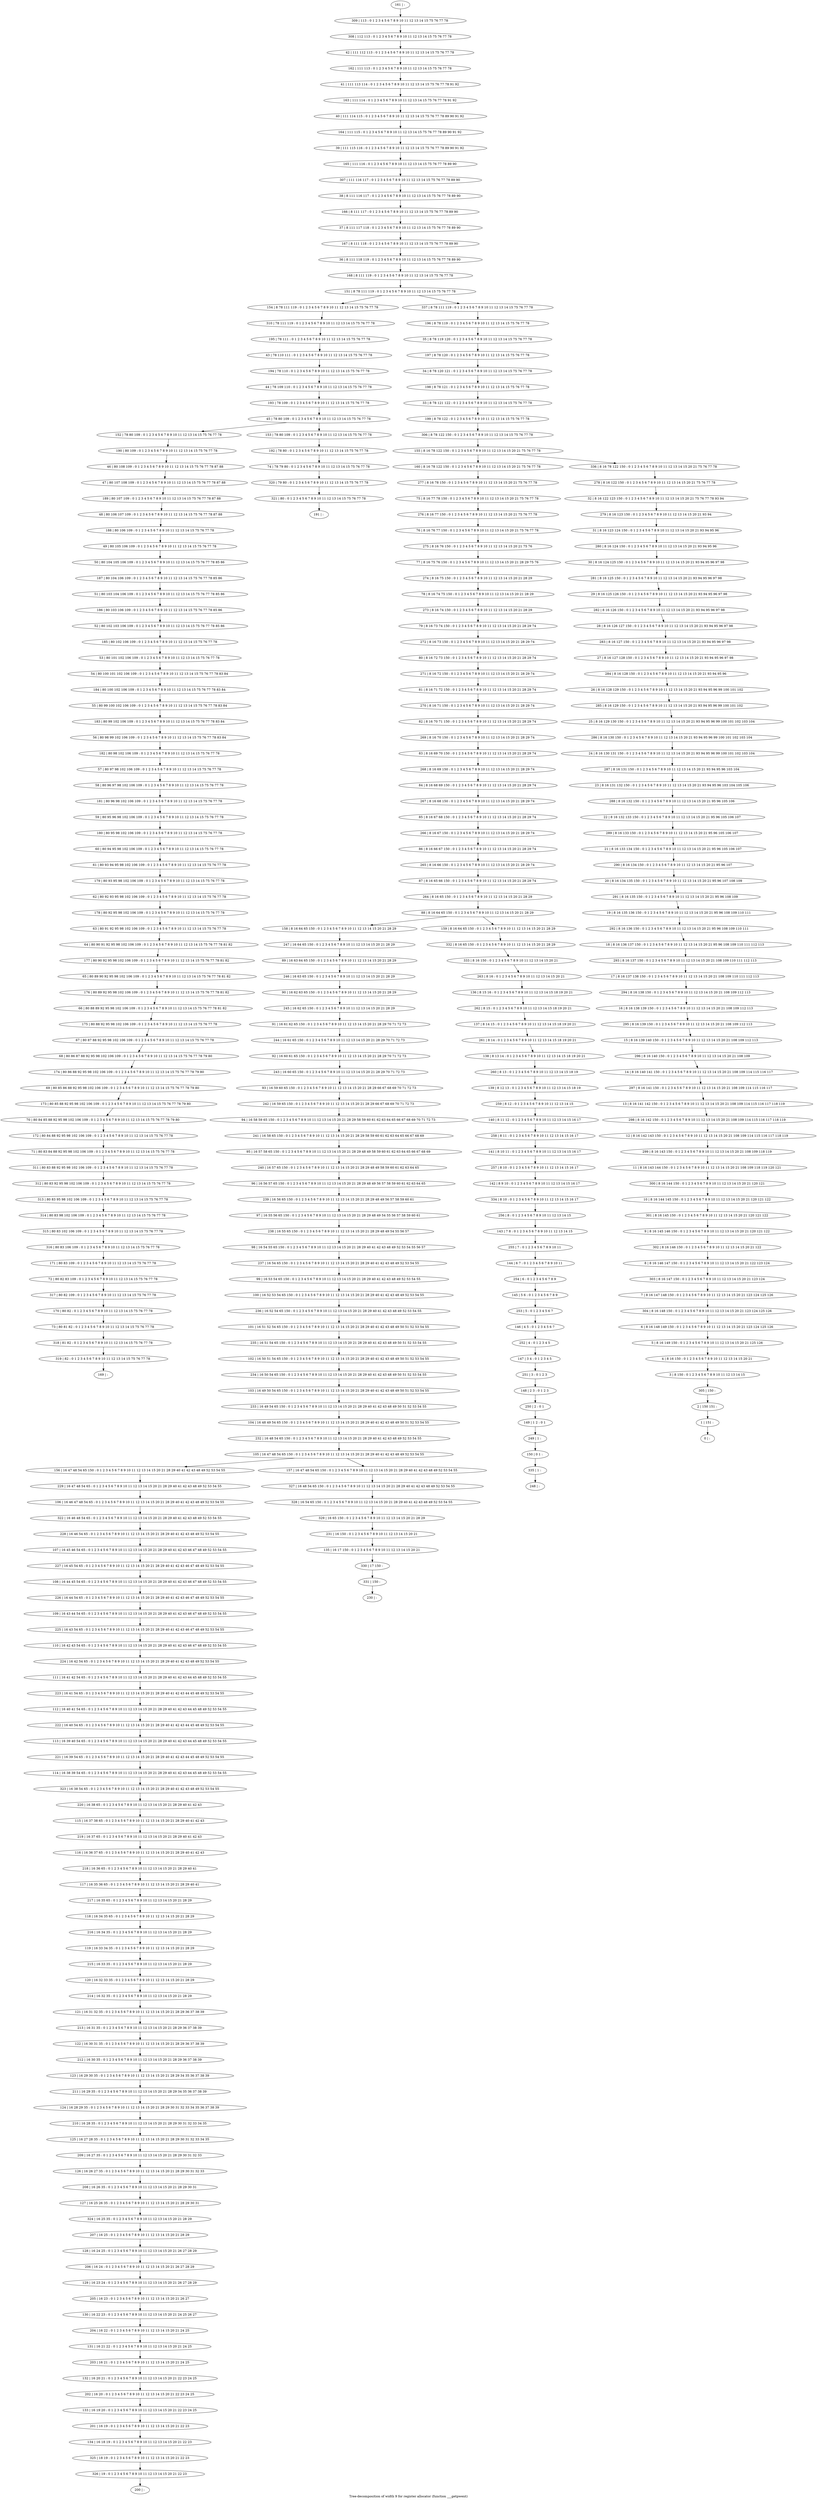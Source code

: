 digraph G {
graph [label="Tree-decomposition of width 9 for register allocator (function ___getpwent)"]
0[label="0 | : "];
1[label="1 | 151 : "];
2[label="2 | 150 151 : "];
3[label="3 | 8 150 : 0 1 2 3 4 5 6 7 8 9 10 11 12 13 14 15 "];
4[label="4 | 8 16 150 : 0 1 2 3 4 5 6 7 8 9 10 11 12 13 14 15 20 21 "];
5[label="5 | 8 16 149 150 : 0 1 2 3 4 5 6 7 8 9 10 11 12 13 14 15 20 21 125 126 "];
6[label="6 | 8 16 148 149 150 : 0 1 2 3 4 5 6 7 8 9 10 11 12 13 14 15 20 21 123 124 125 126 "];
7[label="7 | 8 16 147 148 150 : 0 1 2 3 4 5 6 7 8 9 10 11 12 13 14 15 20 21 123 124 125 126 "];
8[label="8 | 8 16 146 147 150 : 0 1 2 3 4 5 6 7 8 9 10 11 12 13 14 15 20 21 122 123 124 "];
9[label="9 | 8 16 145 146 150 : 0 1 2 3 4 5 6 7 8 9 10 11 12 13 14 15 20 21 120 121 122 "];
10[label="10 | 8 16 144 145 150 : 0 1 2 3 4 5 6 7 8 9 10 11 12 13 14 15 20 21 120 121 122 "];
11[label="11 | 8 16 143 144 150 : 0 1 2 3 4 5 6 7 8 9 10 11 12 13 14 15 20 21 108 109 118 119 120 121 "];
12[label="12 | 8 16 142 143 150 : 0 1 2 3 4 5 6 7 8 9 10 11 12 13 14 15 20 21 108 109 114 115 116 117 118 119 "];
13[label="13 | 8 16 141 142 150 : 0 1 2 3 4 5 6 7 8 9 10 11 12 13 14 15 20 21 108 109 114 115 116 117 118 119 "];
14[label="14 | 8 16 140 141 150 : 0 1 2 3 4 5 6 7 8 9 10 11 12 13 14 15 20 21 108 109 114 115 116 117 "];
15[label="15 | 8 16 139 140 150 : 0 1 2 3 4 5 6 7 8 9 10 11 12 13 14 15 20 21 108 109 112 113 "];
16[label="16 | 8 16 138 139 150 : 0 1 2 3 4 5 6 7 8 9 10 11 12 13 14 15 20 21 108 109 112 113 "];
17[label="17 | 8 16 137 138 150 : 0 1 2 3 4 5 6 7 8 9 10 11 12 13 14 15 20 21 108 109 110 111 112 113 "];
18[label="18 | 8 16 136 137 150 : 0 1 2 3 4 5 6 7 8 9 10 11 12 13 14 15 20 21 95 96 108 109 110 111 112 113 "];
19[label="19 | 8 16 135 136 150 : 0 1 2 3 4 5 6 7 8 9 10 11 12 13 14 15 20 21 95 96 108 109 110 111 "];
20[label="20 | 8 16 134 135 150 : 0 1 2 3 4 5 6 7 8 9 10 11 12 13 14 15 20 21 95 96 107 108 109 "];
21[label="21 | 8 16 133 134 150 : 0 1 2 3 4 5 6 7 8 9 10 11 12 13 14 15 20 21 95 96 105 106 107 "];
22[label="22 | 8 16 132 133 150 : 0 1 2 3 4 5 6 7 8 9 10 11 12 13 14 15 20 21 95 96 105 106 107 "];
23[label="23 | 8 16 131 132 150 : 0 1 2 3 4 5 6 7 8 9 10 11 12 13 14 15 20 21 93 94 95 96 103 104 105 106 "];
24[label="24 | 8 16 130 131 150 : 0 1 2 3 4 5 6 7 8 9 10 11 12 13 14 15 20 21 93 94 95 96 99 100 101 102 103 104 "];
25[label="25 | 8 16 129 130 150 : 0 1 2 3 4 5 6 7 8 9 10 11 12 13 14 15 20 21 93 94 95 96 99 100 101 102 103 104 "];
26[label="26 | 8 16 128 129 150 : 0 1 2 3 4 5 6 7 8 9 10 11 12 13 14 15 20 21 93 94 95 96 99 100 101 102 "];
27[label="27 | 8 16 127 128 150 : 0 1 2 3 4 5 6 7 8 9 10 11 12 13 14 15 20 21 93 94 95 96 97 98 "];
28[label="28 | 8 16 126 127 150 : 0 1 2 3 4 5 6 7 8 9 10 11 12 13 14 15 20 21 93 94 95 96 97 98 "];
29[label="29 | 8 16 125 126 150 : 0 1 2 3 4 5 6 7 8 9 10 11 12 13 14 15 20 21 93 94 95 96 97 98 "];
30[label="30 | 8 16 124 125 150 : 0 1 2 3 4 5 6 7 8 9 10 11 12 13 14 15 20 21 93 94 95 96 97 98 "];
31[label="31 | 8 16 123 124 150 : 0 1 2 3 4 5 6 7 8 9 10 11 12 13 14 15 20 21 93 94 95 96 "];
32[label="32 | 8 16 122 123 150 : 0 1 2 3 4 5 6 7 8 9 10 11 12 13 14 15 20 21 75 76 77 78 93 94 "];
33[label="33 | 8 78 121 122 : 0 1 2 3 4 5 6 7 8 9 10 11 12 13 14 15 75 76 77 78 "];
34[label="34 | 8 78 120 121 : 0 1 2 3 4 5 6 7 8 9 10 11 12 13 14 15 75 76 77 78 "];
35[label="35 | 8 78 119 120 : 0 1 2 3 4 5 6 7 8 9 10 11 12 13 14 15 75 76 77 78 "];
36[label="36 | 8 111 118 119 : 0 1 2 3 4 5 6 7 8 9 10 11 12 13 14 15 75 76 77 78 89 90 "];
37[label="37 | 8 111 117 118 : 0 1 2 3 4 5 6 7 8 9 10 11 12 13 14 15 75 76 77 78 89 90 "];
38[label="38 | 8 111 116 117 : 0 1 2 3 4 5 6 7 8 9 10 11 12 13 14 15 75 76 77 78 89 90 "];
39[label="39 | 111 115 116 : 0 1 2 3 4 5 6 7 8 9 10 11 12 13 14 15 75 76 77 78 89 90 91 92 "];
40[label="40 | 111 114 115 : 0 1 2 3 4 5 6 7 8 9 10 11 12 13 14 15 75 76 77 78 89 90 91 92 "];
41[label="41 | 111 113 114 : 0 1 2 3 4 5 6 7 8 9 10 11 12 13 14 15 75 76 77 78 91 92 "];
42[label="42 | 111 112 113 : 0 1 2 3 4 5 6 7 8 9 10 11 12 13 14 15 75 76 77 78 "];
43[label="43 | 78 110 111 : 0 1 2 3 4 5 6 7 8 9 10 11 12 13 14 15 75 76 77 78 "];
44[label="44 | 78 109 110 : 0 1 2 3 4 5 6 7 8 9 10 11 12 13 14 15 75 76 77 78 "];
45[label="45 | 78 80 109 : 0 1 2 3 4 5 6 7 8 9 10 11 12 13 14 15 75 76 77 78 "];
46[label="46 | 80 108 109 : 0 1 2 3 4 5 6 7 8 9 10 11 12 13 14 15 75 76 77 78 87 88 "];
47[label="47 | 80 107 108 109 : 0 1 2 3 4 5 6 7 8 9 10 11 12 13 14 15 75 76 77 78 87 88 "];
48[label="48 | 80 106 107 109 : 0 1 2 3 4 5 6 7 8 9 10 11 12 13 14 15 75 76 77 78 87 88 "];
49[label="49 | 80 105 106 109 : 0 1 2 3 4 5 6 7 8 9 10 11 12 13 14 15 75 76 77 78 "];
50[label="50 | 80 104 105 106 109 : 0 1 2 3 4 5 6 7 8 9 10 11 12 13 14 15 75 76 77 78 85 86 "];
51[label="51 | 80 103 104 106 109 : 0 1 2 3 4 5 6 7 8 9 10 11 12 13 14 15 75 76 77 78 85 86 "];
52[label="52 | 80 102 103 106 109 : 0 1 2 3 4 5 6 7 8 9 10 11 12 13 14 15 75 76 77 78 85 86 "];
53[label="53 | 80 101 102 106 109 : 0 1 2 3 4 5 6 7 8 9 10 11 12 13 14 15 75 76 77 78 "];
54[label="54 | 80 100 101 102 106 109 : 0 1 2 3 4 5 6 7 8 9 10 11 12 13 14 15 75 76 77 78 83 84 "];
55[label="55 | 80 99 100 102 106 109 : 0 1 2 3 4 5 6 7 8 9 10 11 12 13 14 15 75 76 77 78 83 84 "];
56[label="56 | 80 98 99 102 106 109 : 0 1 2 3 4 5 6 7 8 9 10 11 12 13 14 15 75 76 77 78 83 84 "];
57[label="57 | 80 97 98 102 106 109 : 0 1 2 3 4 5 6 7 8 9 10 11 12 13 14 15 75 76 77 78 "];
58[label="58 | 80 96 97 98 102 106 109 : 0 1 2 3 4 5 6 7 8 9 10 11 12 13 14 15 75 76 77 78 "];
59[label="59 | 80 95 96 98 102 106 109 : 0 1 2 3 4 5 6 7 8 9 10 11 12 13 14 15 75 76 77 78 "];
60[label="60 | 80 94 95 98 102 106 109 : 0 1 2 3 4 5 6 7 8 9 10 11 12 13 14 15 75 76 77 78 "];
61[label="61 | 80 93 94 95 98 102 106 109 : 0 1 2 3 4 5 6 7 8 9 10 11 12 13 14 15 75 76 77 78 "];
62[label="62 | 80 92 93 95 98 102 106 109 : 0 1 2 3 4 5 6 7 8 9 10 11 12 13 14 15 75 76 77 78 "];
63[label="63 | 80 91 92 95 98 102 106 109 : 0 1 2 3 4 5 6 7 8 9 10 11 12 13 14 15 75 76 77 78 "];
64[label="64 | 80 90 91 92 95 98 102 106 109 : 0 1 2 3 4 5 6 7 8 9 10 11 12 13 14 15 75 76 77 78 81 82 "];
65[label="65 | 80 89 90 92 95 98 102 106 109 : 0 1 2 3 4 5 6 7 8 9 10 11 12 13 14 15 75 76 77 78 81 82 "];
66[label="66 | 80 88 89 92 95 98 102 106 109 : 0 1 2 3 4 5 6 7 8 9 10 11 12 13 14 15 75 76 77 78 81 82 "];
67[label="67 | 80 87 88 92 95 98 102 106 109 : 0 1 2 3 4 5 6 7 8 9 10 11 12 13 14 15 75 76 77 78 "];
68[label="68 | 80 86 87 88 92 95 98 102 106 109 : 0 1 2 3 4 5 6 7 8 9 10 11 12 13 14 15 75 76 77 78 79 80 "];
69[label="69 | 80 85 86 88 92 95 98 102 106 109 : 0 1 2 3 4 5 6 7 8 9 10 11 12 13 14 15 75 76 77 78 79 80 "];
70[label="70 | 80 84 85 88 92 95 98 102 106 109 : 0 1 2 3 4 5 6 7 8 9 10 11 12 13 14 15 75 76 77 78 79 80 "];
71[label="71 | 80 83 84 88 92 95 98 102 106 109 : 0 1 2 3 4 5 6 7 8 9 10 11 12 13 14 15 75 76 77 78 "];
72[label="72 | 80 82 83 109 : 0 1 2 3 4 5 6 7 8 9 10 11 12 13 14 15 75 76 77 78 "];
73[label="73 | 80 81 82 : 0 1 2 3 4 5 6 7 8 9 10 11 12 13 14 15 75 76 77 78 "];
74[label="74 | 78 79 80 : 0 1 2 3 4 5 6 7 8 9 10 11 12 13 14 15 75 76 77 78 "];
75[label="75 | 8 16 77 78 150 : 0 1 2 3 4 5 6 7 8 9 10 11 12 13 14 15 20 21 75 76 77 78 "];
76[label="76 | 8 16 76 77 150 : 0 1 2 3 4 5 6 7 8 9 10 11 12 13 14 15 20 21 75 76 77 78 "];
77[label="77 | 8 16 75 76 150 : 0 1 2 3 4 5 6 7 8 9 10 11 12 13 14 15 20 21 28 29 75 76 "];
78[label="78 | 8 16 74 75 150 : 0 1 2 3 4 5 6 7 8 9 10 11 12 13 14 15 20 21 28 29 "];
79[label="79 | 8 16 73 74 150 : 0 1 2 3 4 5 6 7 8 9 10 11 12 13 14 15 20 21 28 29 74 "];
80[label="80 | 8 16 72 73 150 : 0 1 2 3 4 5 6 7 8 9 10 11 12 13 14 15 20 21 28 29 74 "];
81[label="81 | 8 16 71 72 150 : 0 1 2 3 4 5 6 7 8 9 10 11 12 13 14 15 20 21 28 29 74 "];
82[label="82 | 8 16 70 71 150 : 0 1 2 3 4 5 6 7 8 9 10 11 12 13 14 15 20 21 28 29 74 "];
83[label="83 | 8 16 69 70 150 : 0 1 2 3 4 5 6 7 8 9 10 11 12 13 14 15 20 21 28 29 74 "];
84[label="84 | 8 16 68 69 150 : 0 1 2 3 4 5 6 7 8 9 10 11 12 13 14 15 20 21 28 29 74 "];
85[label="85 | 8 16 67 68 150 : 0 1 2 3 4 5 6 7 8 9 10 11 12 13 14 15 20 21 28 29 74 "];
86[label="86 | 8 16 66 67 150 : 0 1 2 3 4 5 6 7 8 9 10 11 12 13 14 15 20 21 28 29 74 "];
87[label="87 | 8 16 65 66 150 : 0 1 2 3 4 5 6 7 8 9 10 11 12 13 14 15 20 21 28 29 74 "];
88[label="88 | 8 16 64 65 150 : 0 1 2 3 4 5 6 7 8 9 10 11 12 13 14 15 20 21 28 29 "];
89[label="89 | 16 63 64 65 150 : 0 1 2 3 4 5 6 7 8 9 10 11 12 13 14 15 20 21 28 29 "];
90[label="90 | 16 62 63 65 150 : 0 1 2 3 4 5 6 7 8 9 10 11 12 13 14 15 20 21 28 29 "];
91[label="91 | 16 61 62 65 150 : 0 1 2 3 4 5 6 7 8 9 10 11 12 13 14 15 20 21 28 29 70 71 72 73 "];
92[label="92 | 16 60 61 65 150 : 0 1 2 3 4 5 6 7 8 9 10 11 12 13 14 15 20 21 28 29 70 71 72 73 "];
93[label="93 | 16 59 60 65 150 : 0 1 2 3 4 5 6 7 8 9 10 11 12 13 14 15 20 21 28 29 66 67 68 69 70 71 72 73 "];
94[label="94 | 16 58 59 65 150 : 0 1 2 3 4 5 6 7 8 9 10 11 12 13 14 15 20 21 28 29 58 59 60 61 62 63 64 65 66 67 68 69 70 71 72 73 "];
95[label="95 | 16 57 58 65 150 : 0 1 2 3 4 5 6 7 8 9 10 11 12 13 14 15 20 21 28 29 48 49 58 59 60 61 62 63 64 65 66 67 68 69 "];
96[label="96 | 16 56 57 65 150 : 0 1 2 3 4 5 6 7 8 9 10 11 12 13 14 15 20 21 28 29 48 49 56 57 58 59 60 61 62 63 64 65 "];
97[label="97 | 16 55 56 65 150 : 0 1 2 3 4 5 6 7 8 9 10 11 12 13 14 15 20 21 28 29 48 49 54 55 56 57 58 59 60 61 "];
98[label="98 | 16 54 55 65 150 : 0 1 2 3 4 5 6 7 8 9 10 11 12 13 14 15 20 21 28 29 40 41 42 43 48 49 52 53 54 55 56 57 "];
99[label="99 | 16 53 54 65 150 : 0 1 2 3 4 5 6 7 8 9 10 11 12 13 14 15 20 21 28 29 40 41 42 43 48 49 52 53 54 55 "];
100[label="100 | 16 52 53 54 65 150 : 0 1 2 3 4 5 6 7 8 9 10 11 12 13 14 15 20 21 28 29 40 41 42 43 48 49 52 53 54 55 "];
101[label="101 | 16 51 52 54 65 150 : 0 1 2 3 4 5 6 7 8 9 10 11 12 13 14 15 20 21 28 29 40 41 42 43 48 49 50 51 52 53 54 55 "];
102[label="102 | 16 50 51 54 65 150 : 0 1 2 3 4 5 6 7 8 9 10 11 12 13 14 15 20 21 28 29 40 41 42 43 48 49 50 51 52 53 54 55 "];
103[label="103 | 16 49 50 54 65 150 : 0 1 2 3 4 5 6 7 8 9 10 11 12 13 14 15 20 21 28 29 40 41 42 43 48 49 50 51 52 53 54 55 "];
104[label="104 | 16 48 49 54 65 150 : 0 1 2 3 4 5 6 7 8 9 10 11 12 13 14 15 20 21 28 29 40 41 42 43 48 49 50 51 52 53 54 55 "];
105[label="105 | 16 47 48 54 65 150 : 0 1 2 3 4 5 6 7 8 9 10 11 12 13 14 15 20 21 28 29 40 41 42 43 48 49 52 53 54 55 "];
106[label="106 | 16 46 47 48 54 65 : 0 1 2 3 4 5 6 7 8 9 10 11 12 13 14 15 20 21 28 29 40 41 42 43 48 49 52 53 54 55 "];
107[label="107 | 16 45 46 54 65 : 0 1 2 3 4 5 6 7 8 9 10 11 12 13 14 15 20 21 28 29 40 41 42 43 46 47 48 49 52 53 54 55 "];
108[label="108 | 16 44 45 54 65 : 0 1 2 3 4 5 6 7 8 9 10 11 12 13 14 15 20 21 28 29 40 41 42 43 46 47 48 49 52 53 54 55 "];
109[label="109 | 16 43 44 54 65 : 0 1 2 3 4 5 6 7 8 9 10 11 12 13 14 15 20 21 28 29 40 41 42 43 46 47 48 49 52 53 54 55 "];
110[label="110 | 16 42 43 54 65 : 0 1 2 3 4 5 6 7 8 9 10 11 12 13 14 15 20 21 28 29 40 41 42 43 46 47 48 49 52 53 54 55 "];
111[label="111 | 16 41 42 54 65 : 0 1 2 3 4 5 6 7 8 9 10 11 12 13 14 15 20 21 28 29 40 41 42 43 44 45 48 49 52 53 54 55 "];
112[label="112 | 16 40 41 54 65 : 0 1 2 3 4 5 6 7 8 9 10 11 12 13 14 15 20 21 28 29 40 41 42 43 44 45 48 49 52 53 54 55 "];
113[label="113 | 16 39 40 54 65 : 0 1 2 3 4 5 6 7 8 9 10 11 12 13 14 15 20 21 28 29 40 41 42 43 44 45 48 49 52 53 54 55 "];
114[label="114 | 16 38 39 54 65 : 0 1 2 3 4 5 6 7 8 9 10 11 12 13 14 15 20 21 28 29 40 41 42 43 44 45 48 49 52 53 54 55 "];
115[label="115 | 16 37 38 65 : 0 1 2 3 4 5 6 7 8 9 10 11 12 13 14 15 20 21 28 29 40 41 42 43 "];
116[label="116 | 16 36 37 65 : 0 1 2 3 4 5 6 7 8 9 10 11 12 13 14 15 20 21 28 29 40 41 42 43 "];
117[label="117 | 16 35 36 65 : 0 1 2 3 4 5 6 7 8 9 10 11 12 13 14 15 20 21 28 29 40 41 "];
118[label="118 | 16 34 35 65 : 0 1 2 3 4 5 6 7 8 9 10 11 12 13 14 15 20 21 28 29 "];
119[label="119 | 16 33 34 35 : 0 1 2 3 4 5 6 7 8 9 10 11 12 13 14 15 20 21 28 29 "];
120[label="120 | 16 32 33 35 : 0 1 2 3 4 5 6 7 8 9 10 11 12 13 14 15 20 21 28 29 "];
121[label="121 | 16 31 32 35 : 0 1 2 3 4 5 6 7 8 9 10 11 12 13 14 15 20 21 28 29 36 37 38 39 "];
122[label="122 | 16 30 31 35 : 0 1 2 3 4 5 6 7 8 9 10 11 12 13 14 15 20 21 28 29 36 37 38 39 "];
123[label="123 | 16 29 30 35 : 0 1 2 3 4 5 6 7 8 9 10 11 12 13 14 15 20 21 28 29 34 35 36 37 38 39 "];
124[label="124 | 16 28 29 35 : 0 1 2 3 4 5 6 7 8 9 10 11 12 13 14 15 20 21 28 29 30 31 32 33 34 35 36 37 38 39 "];
125[label="125 | 16 27 28 35 : 0 1 2 3 4 5 6 7 8 9 10 11 12 13 14 15 20 21 28 29 30 31 32 33 34 35 "];
126[label="126 | 16 26 27 35 : 0 1 2 3 4 5 6 7 8 9 10 11 12 13 14 15 20 21 28 29 30 31 32 33 "];
127[label="127 | 16 25 26 35 : 0 1 2 3 4 5 6 7 8 9 10 11 12 13 14 15 20 21 28 29 30 31 "];
128[label="128 | 16 24 25 : 0 1 2 3 4 5 6 7 8 9 10 11 12 13 14 15 20 21 26 27 28 29 "];
129[label="129 | 16 23 24 : 0 1 2 3 4 5 6 7 8 9 10 11 12 13 14 15 20 21 26 27 28 29 "];
130[label="130 | 16 22 23 : 0 1 2 3 4 5 6 7 8 9 10 11 12 13 14 15 20 21 24 25 26 27 "];
131[label="131 | 16 21 22 : 0 1 2 3 4 5 6 7 8 9 10 11 12 13 14 15 20 21 24 25 "];
132[label="132 | 16 20 21 : 0 1 2 3 4 5 6 7 8 9 10 11 12 13 14 15 20 21 22 23 24 25 "];
133[label="133 | 16 19 20 : 0 1 2 3 4 5 6 7 8 9 10 11 12 13 14 15 20 21 22 23 24 25 "];
134[label="134 | 16 18 19 : 0 1 2 3 4 5 6 7 8 9 10 11 12 13 14 15 20 21 22 23 "];
135[label="135 | 16 17 150 : 0 1 2 3 4 5 6 7 8 9 10 11 12 13 14 15 20 21 "];
136[label="136 | 8 15 16 : 0 1 2 3 4 5 6 7 8 9 10 11 12 13 14 15 18 19 20 21 "];
137[label="137 | 8 14 15 : 0 1 2 3 4 5 6 7 8 9 10 11 12 13 14 15 18 19 20 21 "];
138[label="138 | 8 13 14 : 0 1 2 3 4 5 6 7 8 9 10 11 12 13 14 15 18 19 20 21 "];
139[label="139 | 8 12 13 : 0 1 2 3 4 5 6 7 8 9 10 11 12 13 14 15 18 19 "];
140[label="140 | 8 11 12 : 0 1 2 3 4 5 6 7 8 9 10 11 12 13 14 15 16 17 "];
141[label="141 | 8 10 11 : 0 1 2 3 4 5 6 7 8 9 10 11 12 13 14 15 16 17 "];
142[label="142 | 8 9 10 : 0 1 2 3 4 5 6 7 8 9 10 11 12 13 14 15 16 17 "];
143[label="143 | 7 8 : 0 1 2 3 4 5 6 7 8 9 10 11 12 13 14 15 "];
144[label="144 | 6 7 : 0 1 2 3 4 5 6 7 8 9 10 11 "];
145[label="145 | 5 6 : 0 1 2 3 4 5 6 7 8 9 "];
146[label="146 | 4 5 : 0 1 2 3 4 5 6 7 "];
147[label="147 | 3 4 : 0 1 2 3 4 5 "];
148[label="148 | 2 3 : 0 1 2 3 "];
149[label="149 | 1 2 : 0 1 "];
150[label="150 | 0 1 : "];
151[label="151 | 8 78 111 119 : 0 1 2 3 4 5 6 7 8 9 10 11 12 13 14 15 75 76 77 78 "];
152[label="152 | 78 80 109 : 0 1 2 3 4 5 6 7 8 9 10 11 12 13 14 15 75 76 77 78 "];
153[label="153 | 78 80 109 : 0 1 2 3 4 5 6 7 8 9 10 11 12 13 14 15 75 76 77 78 "];
154[label="154 | 8 78 111 119 : 0 1 2 3 4 5 6 7 8 9 10 11 12 13 14 15 75 76 77 78 "];
155[label="155 | 8 16 78 122 150 : 0 1 2 3 4 5 6 7 8 9 10 11 12 13 14 15 20 21 75 76 77 78 "];
156[label="156 | 16 47 48 54 65 150 : 0 1 2 3 4 5 6 7 8 9 10 11 12 13 14 15 20 21 28 29 40 41 42 43 48 49 52 53 54 55 "];
157[label="157 | 16 47 48 54 65 150 : 0 1 2 3 4 5 6 7 8 9 10 11 12 13 14 15 20 21 28 29 40 41 42 43 48 49 52 53 54 55 "];
158[label="158 | 8 16 64 65 150 : 0 1 2 3 4 5 6 7 8 9 10 11 12 13 14 15 20 21 28 29 "];
159[label="159 | 8 16 64 65 150 : 0 1 2 3 4 5 6 7 8 9 10 11 12 13 14 15 20 21 28 29 "];
160[label="160 | 8 16 78 122 150 : 0 1 2 3 4 5 6 7 8 9 10 11 12 13 14 15 20 21 75 76 77 78 "];
161[label="161 | : "];
162[label="162 | 111 113 : 0 1 2 3 4 5 6 7 8 9 10 11 12 13 14 15 75 76 77 78 "];
163[label="163 | 111 114 : 0 1 2 3 4 5 6 7 8 9 10 11 12 13 14 15 75 76 77 78 91 92 "];
164[label="164 | 111 115 : 0 1 2 3 4 5 6 7 8 9 10 11 12 13 14 15 75 76 77 78 89 90 91 92 "];
165[label="165 | 111 116 : 0 1 2 3 4 5 6 7 8 9 10 11 12 13 14 15 75 76 77 78 89 90 "];
166[label="166 | 8 111 117 : 0 1 2 3 4 5 6 7 8 9 10 11 12 13 14 15 75 76 77 78 89 90 "];
167[label="167 | 8 111 118 : 0 1 2 3 4 5 6 7 8 9 10 11 12 13 14 15 75 76 77 78 89 90 "];
168[label="168 | 8 111 119 : 0 1 2 3 4 5 6 7 8 9 10 11 12 13 14 15 75 76 77 78 "];
169[label="169 | : "];
170[label="170 | 80 82 : 0 1 2 3 4 5 6 7 8 9 10 11 12 13 14 15 75 76 77 78 "];
171[label="171 | 80 83 109 : 0 1 2 3 4 5 6 7 8 9 10 11 12 13 14 15 75 76 77 78 "];
172[label="172 | 80 84 88 92 95 98 102 106 109 : 0 1 2 3 4 5 6 7 8 9 10 11 12 13 14 15 75 76 77 78 "];
173[label="173 | 80 85 88 92 95 98 102 106 109 : 0 1 2 3 4 5 6 7 8 9 10 11 12 13 14 15 75 76 77 78 79 80 "];
174[label="174 | 80 86 88 92 95 98 102 106 109 : 0 1 2 3 4 5 6 7 8 9 10 11 12 13 14 15 75 76 77 78 79 80 "];
175[label="175 | 80 88 92 95 98 102 106 109 : 0 1 2 3 4 5 6 7 8 9 10 11 12 13 14 15 75 76 77 78 "];
176[label="176 | 80 89 92 95 98 102 106 109 : 0 1 2 3 4 5 6 7 8 9 10 11 12 13 14 15 75 76 77 78 81 82 "];
177[label="177 | 80 90 92 95 98 102 106 109 : 0 1 2 3 4 5 6 7 8 9 10 11 12 13 14 15 75 76 77 78 81 82 "];
178[label="178 | 80 92 95 98 102 106 109 : 0 1 2 3 4 5 6 7 8 9 10 11 12 13 14 15 75 76 77 78 "];
179[label="179 | 80 93 95 98 102 106 109 : 0 1 2 3 4 5 6 7 8 9 10 11 12 13 14 15 75 76 77 78 "];
180[label="180 | 80 95 98 102 106 109 : 0 1 2 3 4 5 6 7 8 9 10 11 12 13 14 15 75 76 77 78 "];
181[label="181 | 80 96 98 102 106 109 : 0 1 2 3 4 5 6 7 8 9 10 11 12 13 14 15 75 76 77 78 "];
182[label="182 | 80 98 102 106 109 : 0 1 2 3 4 5 6 7 8 9 10 11 12 13 14 15 75 76 77 78 "];
183[label="183 | 80 99 102 106 109 : 0 1 2 3 4 5 6 7 8 9 10 11 12 13 14 15 75 76 77 78 83 84 "];
184[label="184 | 80 100 102 106 109 : 0 1 2 3 4 5 6 7 8 9 10 11 12 13 14 15 75 76 77 78 83 84 "];
185[label="185 | 80 102 106 109 : 0 1 2 3 4 5 6 7 8 9 10 11 12 13 14 15 75 76 77 78 "];
186[label="186 | 80 103 106 109 : 0 1 2 3 4 5 6 7 8 9 10 11 12 13 14 15 75 76 77 78 85 86 "];
187[label="187 | 80 104 106 109 : 0 1 2 3 4 5 6 7 8 9 10 11 12 13 14 15 75 76 77 78 85 86 "];
188[label="188 | 80 106 109 : 0 1 2 3 4 5 6 7 8 9 10 11 12 13 14 15 75 76 77 78 "];
189[label="189 | 80 107 109 : 0 1 2 3 4 5 6 7 8 9 10 11 12 13 14 15 75 76 77 78 87 88 "];
190[label="190 | 80 109 : 0 1 2 3 4 5 6 7 8 9 10 11 12 13 14 15 75 76 77 78 "];
191[label="191 | : "];
192[label="192 | 78 80 : 0 1 2 3 4 5 6 7 8 9 10 11 12 13 14 15 75 76 77 78 "];
193[label="193 | 78 109 : 0 1 2 3 4 5 6 7 8 9 10 11 12 13 14 15 75 76 77 78 "];
194[label="194 | 78 110 : 0 1 2 3 4 5 6 7 8 9 10 11 12 13 14 15 75 76 77 78 "];
195[label="195 | 78 111 : 0 1 2 3 4 5 6 7 8 9 10 11 12 13 14 15 75 76 77 78 "];
196[label="196 | 8 78 119 : 0 1 2 3 4 5 6 7 8 9 10 11 12 13 14 15 75 76 77 78 "];
197[label="197 | 8 78 120 : 0 1 2 3 4 5 6 7 8 9 10 11 12 13 14 15 75 76 77 78 "];
198[label="198 | 8 78 121 : 0 1 2 3 4 5 6 7 8 9 10 11 12 13 14 15 75 76 77 78 "];
199[label="199 | 8 78 122 : 0 1 2 3 4 5 6 7 8 9 10 11 12 13 14 15 75 76 77 78 "];
200[label="200 | : "];
201[label="201 | 16 19 : 0 1 2 3 4 5 6 7 8 9 10 11 12 13 14 15 20 21 22 23 "];
202[label="202 | 16 20 : 0 1 2 3 4 5 6 7 8 9 10 11 12 13 14 15 20 21 22 23 24 25 "];
203[label="203 | 16 21 : 0 1 2 3 4 5 6 7 8 9 10 11 12 13 14 15 20 21 24 25 "];
204[label="204 | 16 22 : 0 1 2 3 4 5 6 7 8 9 10 11 12 13 14 15 20 21 24 25 "];
205[label="205 | 16 23 : 0 1 2 3 4 5 6 7 8 9 10 11 12 13 14 15 20 21 26 27 "];
206[label="206 | 16 24 : 0 1 2 3 4 5 6 7 8 9 10 11 12 13 14 15 20 21 26 27 28 29 "];
207[label="207 | 16 25 : 0 1 2 3 4 5 6 7 8 9 10 11 12 13 14 15 20 21 28 29 "];
208[label="208 | 16 26 35 : 0 1 2 3 4 5 6 7 8 9 10 11 12 13 14 15 20 21 28 29 30 31 "];
209[label="209 | 16 27 35 : 0 1 2 3 4 5 6 7 8 9 10 11 12 13 14 15 20 21 28 29 30 31 32 33 "];
210[label="210 | 16 28 35 : 0 1 2 3 4 5 6 7 8 9 10 11 12 13 14 15 20 21 28 29 30 31 32 33 34 35 "];
211[label="211 | 16 29 35 : 0 1 2 3 4 5 6 7 8 9 10 11 12 13 14 15 20 21 28 29 34 35 36 37 38 39 "];
212[label="212 | 16 30 35 : 0 1 2 3 4 5 6 7 8 9 10 11 12 13 14 15 20 21 28 29 36 37 38 39 "];
213[label="213 | 16 31 35 : 0 1 2 3 4 5 6 7 8 9 10 11 12 13 14 15 20 21 28 29 36 37 38 39 "];
214[label="214 | 16 32 35 : 0 1 2 3 4 5 6 7 8 9 10 11 12 13 14 15 20 21 28 29 "];
215[label="215 | 16 33 35 : 0 1 2 3 4 5 6 7 8 9 10 11 12 13 14 15 20 21 28 29 "];
216[label="216 | 16 34 35 : 0 1 2 3 4 5 6 7 8 9 10 11 12 13 14 15 20 21 28 29 "];
217[label="217 | 16 35 65 : 0 1 2 3 4 5 6 7 8 9 10 11 12 13 14 15 20 21 28 29 "];
218[label="218 | 16 36 65 : 0 1 2 3 4 5 6 7 8 9 10 11 12 13 14 15 20 21 28 29 40 41 "];
219[label="219 | 16 37 65 : 0 1 2 3 4 5 6 7 8 9 10 11 12 13 14 15 20 21 28 29 40 41 42 43 "];
220[label="220 | 16 38 65 : 0 1 2 3 4 5 6 7 8 9 10 11 12 13 14 15 20 21 28 29 40 41 42 43 "];
221[label="221 | 16 39 54 65 : 0 1 2 3 4 5 6 7 8 9 10 11 12 13 14 15 20 21 28 29 40 41 42 43 44 45 48 49 52 53 54 55 "];
222[label="222 | 16 40 54 65 : 0 1 2 3 4 5 6 7 8 9 10 11 12 13 14 15 20 21 28 29 40 41 42 43 44 45 48 49 52 53 54 55 "];
223[label="223 | 16 41 54 65 : 0 1 2 3 4 5 6 7 8 9 10 11 12 13 14 15 20 21 28 29 40 41 42 43 44 45 48 49 52 53 54 55 "];
224[label="224 | 16 42 54 65 : 0 1 2 3 4 5 6 7 8 9 10 11 12 13 14 15 20 21 28 29 40 41 42 43 48 49 52 53 54 55 "];
225[label="225 | 16 43 54 65 : 0 1 2 3 4 5 6 7 8 9 10 11 12 13 14 15 20 21 28 29 40 41 42 43 46 47 48 49 52 53 54 55 "];
226[label="226 | 16 44 54 65 : 0 1 2 3 4 5 6 7 8 9 10 11 12 13 14 15 20 21 28 29 40 41 42 43 46 47 48 49 52 53 54 55 "];
227[label="227 | 16 45 54 65 : 0 1 2 3 4 5 6 7 8 9 10 11 12 13 14 15 20 21 28 29 40 41 42 43 46 47 48 49 52 53 54 55 "];
228[label="228 | 16 46 54 65 : 0 1 2 3 4 5 6 7 8 9 10 11 12 13 14 15 20 21 28 29 40 41 42 43 48 49 52 53 54 55 "];
229[label="229 | 16 47 48 54 65 : 0 1 2 3 4 5 6 7 8 9 10 11 12 13 14 15 20 21 28 29 40 41 42 43 48 49 52 53 54 55 "];
230[label="230 | : "];
231[label="231 | 16 150 : 0 1 2 3 4 5 6 7 8 9 10 11 12 13 14 15 20 21 "];
232[label="232 | 16 48 54 65 150 : 0 1 2 3 4 5 6 7 8 9 10 11 12 13 14 15 20 21 28 29 40 41 42 43 48 49 52 53 54 55 "];
233[label="233 | 16 49 54 65 150 : 0 1 2 3 4 5 6 7 8 9 10 11 12 13 14 15 20 21 28 29 40 41 42 43 48 49 50 51 52 53 54 55 "];
234[label="234 | 16 50 54 65 150 : 0 1 2 3 4 5 6 7 8 9 10 11 12 13 14 15 20 21 28 29 40 41 42 43 48 49 50 51 52 53 54 55 "];
235[label="235 | 16 51 54 65 150 : 0 1 2 3 4 5 6 7 8 9 10 11 12 13 14 15 20 21 28 29 40 41 42 43 48 49 50 51 52 53 54 55 "];
236[label="236 | 16 52 54 65 150 : 0 1 2 3 4 5 6 7 8 9 10 11 12 13 14 15 20 21 28 29 40 41 42 43 48 49 52 53 54 55 "];
237[label="237 | 16 54 65 150 : 0 1 2 3 4 5 6 7 8 9 10 11 12 13 14 15 20 21 28 29 40 41 42 43 48 49 52 53 54 55 "];
238[label="238 | 16 55 65 150 : 0 1 2 3 4 5 6 7 8 9 10 11 12 13 14 15 20 21 28 29 48 49 54 55 56 57 "];
239[label="239 | 16 56 65 150 : 0 1 2 3 4 5 6 7 8 9 10 11 12 13 14 15 20 21 28 29 48 49 56 57 58 59 60 61 "];
240[label="240 | 16 57 65 150 : 0 1 2 3 4 5 6 7 8 9 10 11 12 13 14 15 20 21 28 29 48 49 58 59 60 61 62 63 64 65 "];
241[label="241 | 16 58 65 150 : 0 1 2 3 4 5 6 7 8 9 10 11 12 13 14 15 20 21 28 29 58 59 60 61 62 63 64 65 66 67 68 69 "];
242[label="242 | 16 59 65 150 : 0 1 2 3 4 5 6 7 8 9 10 11 12 13 14 15 20 21 28 29 66 67 68 69 70 71 72 73 "];
243[label="243 | 16 60 65 150 : 0 1 2 3 4 5 6 7 8 9 10 11 12 13 14 15 20 21 28 29 70 71 72 73 "];
244[label="244 | 16 61 65 150 : 0 1 2 3 4 5 6 7 8 9 10 11 12 13 14 15 20 21 28 29 70 71 72 73 "];
245[label="245 | 16 62 65 150 : 0 1 2 3 4 5 6 7 8 9 10 11 12 13 14 15 20 21 28 29 "];
246[label="246 | 16 63 65 150 : 0 1 2 3 4 5 6 7 8 9 10 11 12 13 14 15 20 21 28 29 "];
247[label="247 | 16 64 65 150 : 0 1 2 3 4 5 6 7 8 9 10 11 12 13 14 15 20 21 28 29 "];
248[label="248 | : "];
249[label="249 | 1 : "];
250[label="250 | 2 : 0 1 "];
251[label="251 | 3 : 0 1 2 3 "];
252[label="252 | 4 : 0 1 2 3 4 5 "];
253[label="253 | 5 : 0 1 2 3 4 5 6 7 "];
254[label="254 | 6 : 0 1 2 3 4 5 6 7 8 9 "];
255[label="255 | 7 : 0 1 2 3 4 5 6 7 8 9 10 11 "];
256[label="256 | 8 : 0 1 2 3 4 5 6 7 8 9 10 11 12 13 14 15 "];
257[label="257 | 8 10 : 0 1 2 3 4 5 6 7 8 9 10 11 12 13 14 15 16 17 "];
258[label="258 | 8 11 : 0 1 2 3 4 5 6 7 8 9 10 11 12 13 14 15 16 17 "];
259[label="259 | 8 12 : 0 1 2 3 4 5 6 7 8 9 10 11 12 13 14 15 "];
260[label="260 | 8 13 : 0 1 2 3 4 5 6 7 8 9 10 11 12 13 14 15 18 19 "];
261[label="261 | 8 14 : 0 1 2 3 4 5 6 7 8 9 10 11 12 13 14 15 18 19 20 21 "];
262[label="262 | 8 15 : 0 1 2 3 4 5 6 7 8 9 10 11 12 13 14 15 18 19 20 21 "];
263[label="263 | 8 16 : 0 1 2 3 4 5 6 7 8 9 10 11 12 13 14 15 20 21 "];
264[label="264 | 8 16 65 150 : 0 1 2 3 4 5 6 7 8 9 10 11 12 13 14 15 20 21 28 29 "];
265[label="265 | 8 16 66 150 : 0 1 2 3 4 5 6 7 8 9 10 11 12 13 14 15 20 21 28 29 74 "];
266[label="266 | 8 16 67 150 : 0 1 2 3 4 5 6 7 8 9 10 11 12 13 14 15 20 21 28 29 74 "];
267[label="267 | 8 16 68 150 : 0 1 2 3 4 5 6 7 8 9 10 11 12 13 14 15 20 21 28 29 74 "];
268[label="268 | 8 16 69 150 : 0 1 2 3 4 5 6 7 8 9 10 11 12 13 14 15 20 21 28 29 74 "];
269[label="269 | 8 16 70 150 : 0 1 2 3 4 5 6 7 8 9 10 11 12 13 14 15 20 21 28 29 74 "];
270[label="270 | 8 16 71 150 : 0 1 2 3 4 5 6 7 8 9 10 11 12 13 14 15 20 21 28 29 74 "];
271[label="271 | 8 16 72 150 : 0 1 2 3 4 5 6 7 8 9 10 11 12 13 14 15 20 21 28 29 74 "];
272[label="272 | 8 16 73 150 : 0 1 2 3 4 5 6 7 8 9 10 11 12 13 14 15 20 21 28 29 74 "];
273[label="273 | 8 16 74 150 : 0 1 2 3 4 5 6 7 8 9 10 11 12 13 14 15 20 21 28 29 "];
274[label="274 | 8 16 75 150 : 0 1 2 3 4 5 6 7 8 9 10 11 12 13 14 15 20 21 28 29 "];
275[label="275 | 8 16 76 150 : 0 1 2 3 4 5 6 7 8 9 10 11 12 13 14 15 20 21 75 76 "];
276[label="276 | 8 16 77 150 : 0 1 2 3 4 5 6 7 8 9 10 11 12 13 14 15 20 21 75 76 77 78 "];
277[label="277 | 8 16 78 150 : 0 1 2 3 4 5 6 7 8 9 10 11 12 13 14 15 20 21 75 76 77 78 "];
278[label="278 | 8 16 122 150 : 0 1 2 3 4 5 6 7 8 9 10 11 12 13 14 15 20 21 75 76 77 78 "];
279[label="279 | 8 16 123 150 : 0 1 2 3 4 5 6 7 8 9 10 11 12 13 14 15 20 21 93 94 "];
280[label="280 | 8 16 124 150 : 0 1 2 3 4 5 6 7 8 9 10 11 12 13 14 15 20 21 93 94 95 96 "];
281[label="281 | 8 16 125 150 : 0 1 2 3 4 5 6 7 8 9 10 11 12 13 14 15 20 21 93 94 95 96 97 98 "];
282[label="282 | 8 16 126 150 : 0 1 2 3 4 5 6 7 8 9 10 11 12 13 14 15 20 21 93 94 95 96 97 98 "];
283[label="283 | 8 16 127 150 : 0 1 2 3 4 5 6 7 8 9 10 11 12 13 14 15 20 21 93 94 95 96 97 98 "];
284[label="284 | 8 16 128 150 : 0 1 2 3 4 5 6 7 8 9 10 11 12 13 14 15 20 21 93 94 95 96 "];
285[label="285 | 8 16 129 150 : 0 1 2 3 4 5 6 7 8 9 10 11 12 13 14 15 20 21 93 94 95 96 99 100 101 102 "];
286[label="286 | 8 16 130 150 : 0 1 2 3 4 5 6 7 8 9 10 11 12 13 14 15 20 21 93 94 95 96 99 100 101 102 103 104 "];
287[label="287 | 8 16 131 150 : 0 1 2 3 4 5 6 7 8 9 10 11 12 13 14 15 20 21 93 94 95 96 103 104 "];
288[label="288 | 8 16 132 150 : 0 1 2 3 4 5 6 7 8 9 10 11 12 13 14 15 20 21 95 96 105 106 "];
289[label="289 | 8 16 133 150 : 0 1 2 3 4 5 6 7 8 9 10 11 12 13 14 15 20 21 95 96 105 106 107 "];
290[label="290 | 8 16 134 150 : 0 1 2 3 4 5 6 7 8 9 10 11 12 13 14 15 20 21 95 96 107 "];
291[label="291 | 8 16 135 150 : 0 1 2 3 4 5 6 7 8 9 10 11 12 13 14 15 20 21 95 96 108 109 "];
292[label="292 | 8 16 136 150 : 0 1 2 3 4 5 6 7 8 9 10 11 12 13 14 15 20 21 95 96 108 109 110 111 "];
293[label="293 | 8 16 137 150 : 0 1 2 3 4 5 6 7 8 9 10 11 12 13 14 15 20 21 108 109 110 111 112 113 "];
294[label="294 | 8 16 138 150 : 0 1 2 3 4 5 6 7 8 9 10 11 12 13 14 15 20 21 108 109 112 113 "];
295[label="295 | 8 16 139 150 : 0 1 2 3 4 5 6 7 8 9 10 11 12 13 14 15 20 21 108 109 112 113 "];
296[label="296 | 8 16 140 150 : 0 1 2 3 4 5 6 7 8 9 10 11 12 13 14 15 20 21 108 109 "];
297[label="297 | 8 16 141 150 : 0 1 2 3 4 5 6 7 8 9 10 11 12 13 14 15 20 21 108 109 114 115 116 117 "];
298[label="298 | 8 16 142 150 : 0 1 2 3 4 5 6 7 8 9 10 11 12 13 14 15 20 21 108 109 114 115 116 117 118 119 "];
299[label="299 | 8 16 143 150 : 0 1 2 3 4 5 6 7 8 9 10 11 12 13 14 15 20 21 108 109 118 119 "];
300[label="300 | 8 16 144 150 : 0 1 2 3 4 5 6 7 8 9 10 11 12 13 14 15 20 21 120 121 "];
301[label="301 | 8 16 145 150 : 0 1 2 3 4 5 6 7 8 9 10 11 12 13 14 15 20 21 120 121 122 "];
302[label="302 | 8 16 146 150 : 0 1 2 3 4 5 6 7 8 9 10 11 12 13 14 15 20 21 122 "];
303[label="303 | 8 16 147 150 : 0 1 2 3 4 5 6 7 8 9 10 11 12 13 14 15 20 21 123 124 "];
304[label="304 | 8 16 148 150 : 0 1 2 3 4 5 6 7 8 9 10 11 12 13 14 15 20 21 123 124 125 126 "];
305[label="305 | 150 : "];
306[label="306 | 8 78 122 150 : 0 1 2 3 4 5 6 7 8 9 10 11 12 13 14 15 75 76 77 78 "];
307[label="307 | 111 116 117 : 0 1 2 3 4 5 6 7 8 9 10 11 12 13 14 15 75 76 77 78 89 90 "];
308[label="308 | 112 113 : 0 1 2 3 4 5 6 7 8 9 10 11 12 13 14 15 75 76 77 78 "];
309[label="309 | 113 : 0 1 2 3 4 5 6 7 8 9 10 11 12 13 14 15 75 76 77 78 "];
310[label="310 | 78 111 119 : 0 1 2 3 4 5 6 7 8 9 10 11 12 13 14 15 75 76 77 78 "];
311[label="311 | 80 83 88 92 95 98 102 106 109 : 0 1 2 3 4 5 6 7 8 9 10 11 12 13 14 15 75 76 77 78 "];
312[label="312 | 80 83 92 95 98 102 106 109 : 0 1 2 3 4 5 6 7 8 9 10 11 12 13 14 15 75 76 77 78 "];
313[label="313 | 80 83 95 98 102 106 109 : 0 1 2 3 4 5 6 7 8 9 10 11 12 13 14 15 75 76 77 78 "];
314[label="314 | 80 83 98 102 106 109 : 0 1 2 3 4 5 6 7 8 9 10 11 12 13 14 15 75 76 77 78 "];
315[label="315 | 80 83 102 106 109 : 0 1 2 3 4 5 6 7 8 9 10 11 12 13 14 15 75 76 77 78 "];
316[label="316 | 80 83 106 109 : 0 1 2 3 4 5 6 7 8 9 10 11 12 13 14 15 75 76 77 78 "];
317[label="317 | 80 82 109 : 0 1 2 3 4 5 6 7 8 9 10 11 12 13 14 15 75 76 77 78 "];
318[label="318 | 81 82 : 0 1 2 3 4 5 6 7 8 9 10 11 12 13 14 15 75 76 77 78 "];
319[label="319 | 82 : 0 1 2 3 4 5 6 7 8 9 10 11 12 13 14 15 75 76 77 78 "];
320[label="320 | 79 80 : 0 1 2 3 4 5 6 7 8 9 10 11 12 13 14 15 75 76 77 78 "];
321[label="321 | 80 : 0 1 2 3 4 5 6 7 8 9 10 11 12 13 14 15 75 76 77 78 "];
322[label="322 | 16 46 48 54 65 : 0 1 2 3 4 5 6 7 8 9 10 11 12 13 14 15 20 21 28 29 40 41 42 43 48 49 52 53 54 55 "];
323[label="323 | 16 38 54 65 : 0 1 2 3 4 5 6 7 8 9 10 11 12 13 14 15 20 21 28 29 40 41 42 43 48 49 52 53 54 55 "];
324[label="324 | 16 25 35 : 0 1 2 3 4 5 6 7 8 9 10 11 12 13 14 15 20 21 28 29 "];
325[label="325 | 18 19 : 0 1 2 3 4 5 6 7 8 9 10 11 12 13 14 15 20 21 22 23 "];
326[label="326 | 19 : 0 1 2 3 4 5 6 7 8 9 10 11 12 13 14 15 20 21 22 23 "];
327[label="327 | 16 48 54 65 150 : 0 1 2 3 4 5 6 7 8 9 10 11 12 13 14 15 20 21 28 29 40 41 42 43 48 49 52 53 54 55 "];
328[label="328 | 16 54 65 150 : 0 1 2 3 4 5 6 7 8 9 10 11 12 13 14 15 20 21 28 29 40 41 42 43 48 49 52 53 54 55 "];
329[label="329 | 16 65 150 : 0 1 2 3 4 5 6 7 8 9 10 11 12 13 14 15 20 21 28 29 "];
330[label="330 | 17 150 : "];
331[label="331 | 150 : "];
332[label="332 | 8 16 65 150 : 0 1 2 3 4 5 6 7 8 9 10 11 12 13 14 15 20 21 28 29 "];
333[label="333 | 8 16 150 : 0 1 2 3 4 5 6 7 8 9 10 11 12 13 14 15 20 21 "];
334[label="334 | 8 10 : 0 1 2 3 4 5 6 7 8 9 10 11 12 13 14 15 16 17 "];
335[label="335 | 1 : "];
336[label="336 | 8 16 78 122 150 : 0 1 2 3 4 5 6 7 8 9 10 11 12 13 14 15 20 21 75 76 77 78 "];
337[label="337 | 8 78 111 119 : 0 1 2 3 4 5 6 7 8 9 10 11 12 13 14 15 75 76 77 78 "];
46->47 ;
49->50 ;
53->54 ;
57->58 ;
60->61 ;
63->64 ;
67->68 ;
99->100 ;
45->152 ;
45->153 ;
105->156 ;
105->157 ;
88->158 ;
88->159 ;
170->73 ;
171->72 ;
172->71 ;
70->172 ;
173->70 ;
69->173 ;
174->69 ;
68->174 ;
175->67 ;
66->175 ;
176->66 ;
65->176 ;
177->65 ;
64->177 ;
178->63 ;
62->178 ;
179->62 ;
61->179 ;
180->60 ;
59->180 ;
181->59 ;
58->181 ;
182->57 ;
56->182 ;
183->56 ;
55->183 ;
184->55 ;
54->184 ;
185->53 ;
52->185 ;
186->52 ;
51->186 ;
187->51 ;
50->187 ;
188->49 ;
48->188 ;
189->48 ;
47->189 ;
190->46 ;
152->190 ;
192->74 ;
153->192 ;
193->45 ;
44->193 ;
194->44 ;
43->194 ;
195->43 ;
201->134 ;
133->201 ;
202->133 ;
132->202 ;
203->132 ;
131->203 ;
204->131 ;
130->204 ;
205->130 ;
129->205 ;
206->129 ;
128->206 ;
207->128 ;
208->127 ;
126->208 ;
209->126 ;
125->209 ;
210->125 ;
124->210 ;
211->124 ;
123->211 ;
212->123 ;
122->212 ;
213->122 ;
121->213 ;
214->121 ;
120->214 ;
215->120 ;
119->215 ;
216->119 ;
118->216 ;
217->118 ;
117->217 ;
218->117 ;
116->218 ;
219->116 ;
115->219 ;
220->115 ;
221->114 ;
113->221 ;
222->113 ;
112->222 ;
223->112 ;
111->223 ;
224->111 ;
110->224 ;
225->110 ;
109->225 ;
226->109 ;
108->226 ;
227->108 ;
107->227 ;
228->107 ;
229->106 ;
156->229 ;
231->135 ;
232->105 ;
104->232 ;
233->104 ;
103->233 ;
234->103 ;
102->234 ;
235->102 ;
101->235 ;
236->101 ;
100->236 ;
237->99 ;
98->237 ;
238->98 ;
97->238 ;
239->97 ;
96->239 ;
240->96 ;
95->240 ;
241->95 ;
94->241 ;
242->94 ;
93->242 ;
243->93 ;
92->243 ;
244->92 ;
91->244 ;
245->91 ;
90->245 ;
246->90 ;
89->246 ;
247->89 ;
158->247 ;
249->150 ;
149->249 ;
250->149 ;
148->250 ;
251->148 ;
147->251 ;
252->147 ;
146->252 ;
253->146 ;
145->253 ;
254->145 ;
144->254 ;
255->144 ;
143->255 ;
256->143 ;
257->142 ;
141->257 ;
258->141 ;
140->258 ;
259->140 ;
139->259 ;
260->139 ;
138->260 ;
261->138 ;
137->261 ;
262->137 ;
136->262 ;
263->136 ;
264->88 ;
87->264 ;
265->87 ;
86->265 ;
266->86 ;
85->266 ;
267->85 ;
84->267 ;
268->84 ;
83->268 ;
269->83 ;
82->269 ;
270->82 ;
81->270 ;
271->81 ;
80->271 ;
272->80 ;
79->272 ;
273->79 ;
78->273 ;
274->78 ;
77->274 ;
275->77 ;
76->275 ;
276->76 ;
75->276 ;
277->75 ;
160->277 ;
310->195 ;
154->310 ;
71->311 ;
311->312 ;
312->313 ;
313->314 ;
314->315 ;
316->171 ;
315->316 ;
317->170 ;
72->317 ;
73->318 ;
319->169 ;
318->319 ;
74->320 ;
321->191 ;
320->321 ;
322->228 ;
106->322 ;
323->220 ;
114->323 ;
324->207 ;
127->324 ;
134->325 ;
326->200 ;
325->326 ;
157->327 ;
327->328 ;
329->231 ;
328->329 ;
135->330 ;
331->230 ;
330->331 ;
159->332 ;
333->263 ;
332->333 ;
334->256 ;
142->334 ;
335->248 ;
150->335 ;
161->309 ;
309->308 ;
308->42 ;
42->162 ;
162->41 ;
41->163 ;
163->40 ;
40->164 ;
164->39 ;
39->165 ;
165->307 ;
307->38 ;
38->166 ;
166->37 ;
37->167 ;
167->36 ;
36->168 ;
168->151 ;
196->35 ;
35->197 ;
197->34 ;
34->198 ;
198->33 ;
33->199 ;
199->306 ;
306->155 ;
278->32 ;
32->279 ;
279->31 ;
31->280 ;
280->30 ;
30->281 ;
281->29 ;
29->282 ;
282->28 ;
28->283 ;
283->27 ;
27->284 ;
284->26 ;
26->285 ;
285->25 ;
25->286 ;
286->24 ;
24->287 ;
287->23 ;
23->288 ;
288->22 ;
22->289 ;
289->21 ;
21->290 ;
290->20 ;
20->291 ;
291->19 ;
19->292 ;
292->18 ;
18->293 ;
293->17 ;
17->294 ;
294->16 ;
16->295 ;
295->15 ;
15->296 ;
296->14 ;
14->297 ;
297->13 ;
13->298 ;
298->12 ;
12->299 ;
299->11 ;
11->300 ;
300->10 ;
10->301 ;
301->9 ;
9->302 ;
302->8 ;
8->303 ;
303->7 ;
7->304 ;
304->6 ;
6->5 ;
5->4 ;
4->3 ;
3->305 ;
305->2 ;
2->1 ;
1->0 ;
336->278 ;
337->196 ;
155->160 ;
155->336 ;
151->154 ;
151->337 ;
}

